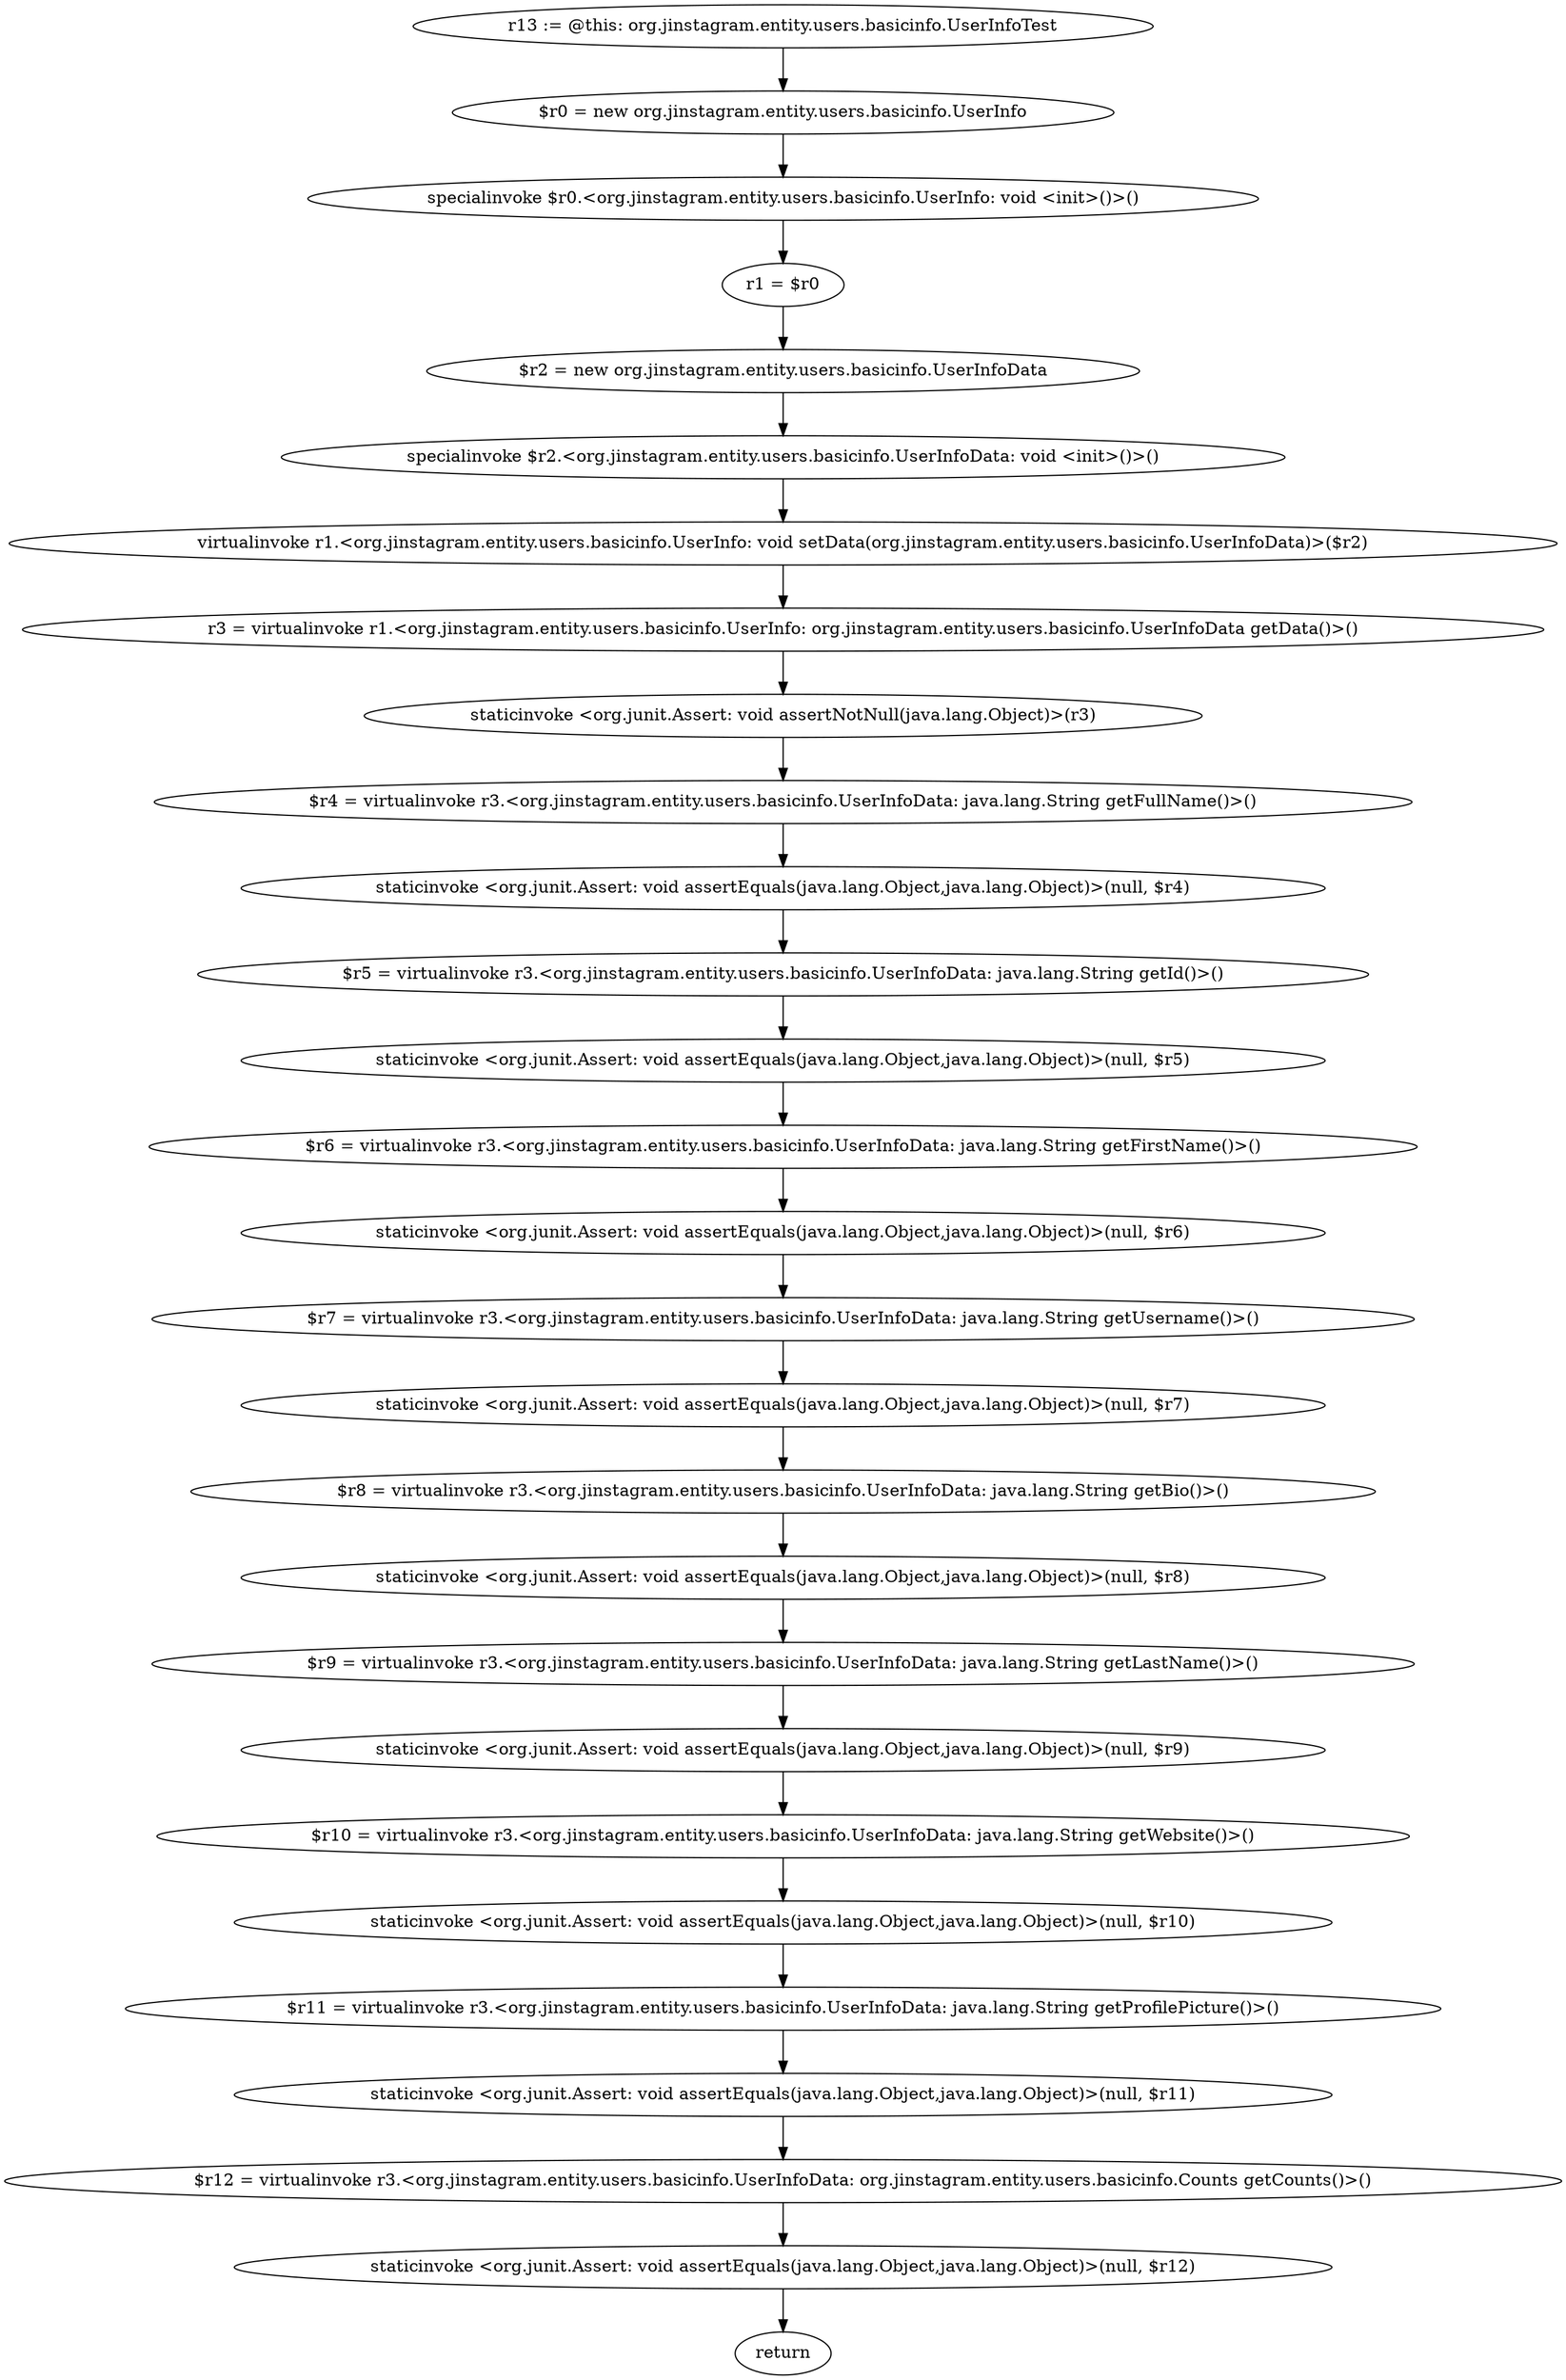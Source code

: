 digraph "unitGraph" {
    "r13 := @this: org.jinstagram.entity.users.basicinfo.UserInfoTest"
    "$r0 = new org.jinstagram.entity.users.basicinfo.UserInfo"
    "specialinvoke $r0.<org.jinstagram.entity.users.basicinfo.UserInfo: void <init>()>()"
    "r1 = $r0"
    "$r2 = new org.jinstagram.entity.users.basicinfo.UserInfoData"
    "specialinvoke $r2.<org.jinstagram.entity.users.basicinfo.UserInfoData: void <init>()>()"
    "virtualinvoke r1.<org.jinstagram.entity.users.basicinfo.UserInfo: void setData(org.jinstagram.entity.users.basicinfo.UserInfoData)>($r2)"
    "r3 = virtualinvoke r1.<org.jinstagram.entity.users.basicinfo.UserInfo: org.jinstagram.entity.users.basicinfo.UserInfoData getData()>()"
    "staticinvoke <org.junit.Assert: void assertNotNull(java.lang.Object)>(r3)"
    "$r4 = virtualinvoke r3.<org.jinstagram.entity.users.basicinfo.UserInfoData: java.lang.String getFullName()>()"
    "staticinvoke <org.junit.Assert: void assertEquals(java.lang.Object,java.lang.Object)>(null, $r4)"
    "$r5 = virtualinvoke r3.<org.jinstagram.entity.users.basicinfo.UserInfoData: java.lang.String getId()>()"
    "staticinvoke <org.junit.Assert: void assertEquals(java.lang.Object,java.lang.Object)>(null, $r5)"
    "$r6 = virtualinvoke r3.<org.jinstagram.entity.users.basicinfo.UserInfoData: java.lang.String getFirstName()>()"
    "staticinvoke <org.junit.Assert: void assertEquals(java.lang.Object,java.lang.Object)>(null, $r6)"
    "$r7 = virtualinvoke r3.<org.jinstagram.entity.users.basicinfo.UserInfoData: java.lang.String getUsername()>()"
    "staticinvoke <org.junit.Assert: void assertEquals(java.lang.Object,java.lang.Object)>(null, $r7)"
    "$r8 = virtualinvoke r3.<org.jinstagram.entity.users.basicinfo.UserInfoData: java.lang.String getBio()>()"
    "staticinvoke <org.junit.Assert: void assertEquals(java.lang.Object,java.lang.Object)>(null, $r8)"
    "$r9 = virtualinvoke r3.<org.jinstagram.entity.users.basicinfo.UserInfoData: java.lang.String getLastName()>()"
    "staticinvoke <org.junit.Assert: void assertEquals(java.lang.Object,java.lang.Object)>(null, $r9)"
    "$r10 = virtualinvoke r3.<org.jinstagram.entity.users.basicinfo.UserInfoData: java.lang.String getWebsite()>()"
    "staticinvoke <org.junit.Assert: void assertEquals(java.lang.Object,java.lang.Object)>(null, $r10)"
    "$r11 = virtualinvoke r3.<org.jinstagram.entity.users.basicinfo.UserInfoData: java.lang.String getProfilePicture()>()"
    "staticinvoke <org.junit.Assert: void assertEquals(java.lang.Object,java.lang.Object)>(null, $r11)"
    "$r12 = virtualinvoke r3.<org.jinstagram.entity.users.basicinfo.UserInfoData: org.jinstagram.entity.users.basicinfo.Counts getCounts()>()"
    "staticinvoke <org.junit.Assert: void assertEquals(java.lang.Object,java.lang.Object)>(null, $r12)"
    "return"
    "r13 := @this: org.jinstagram.entity.users.basicinfo.UserInfoTest"->"$r0 = new org.jinstagram.entity.users.basicinfo.UserInfo";
    "$r0 = new org.jinstagram.entity.users.basicinfo.UserInfo"->"specialinvoke $r0.<org.jinstagram.entity.users.basicinfo.UserInfo: void <init>()>()";
    "specialinvoke $r0.<org.jinstagram.entity.users.basicinfo.UserInfo: void <init>()>()"->"r1 = $r0";
    "r1 = $r0"->"$r2 = new org.jinstagram.entity.users.basicinfo.UserInfoData";
    "$r2 = new org.jinstagram.entity.users.basicinfo.UserInfoData"->"specialinvoke $r2.<org.jinstagram.entity.users.basicinfo.UserInfoData: void <init>()>()";
    "specialinvoke $r2.<org.jinstagram.entity.users.basicinfo.UserInfoData: void <init>()>()"->"virtualinvoke r1.<org.jinstagram.entity.users.basicinfo.UserInfo: void setData(org.jinstagram.entity.users.basicinfo.UserInfoData)>($r2)";
    "virtualinvoke r1.<org.jinstagram.entity.users.basicinfo.UserInfo: void setData(org.jinstagram.entity.users.basicinfo.UserInfoData)>($r2)"->"r3 = virtualinvoke r1.<org.jinstagram.entity.users.basicinfo.UserInfo: org.jinstagram.entity.users.basicinfo.UserInfoData getData()>()";
    "r3 = virtualinvoke r1.<org.jinstagram.entity.users.basicinfo.UserInfo: org.jinstagram.entity.users.basicinfo.UserInfoData getData()>()"->"staticinvoke <org.junit.Assert: void assertNotNull(java.lang.Object)>(r3)";
    "staticinvoke <org.junit.Assert: void assertNotNull(java.lang.Object)>(r3)"->"$r4 = virtualinvoke r3.<org.jinstagram.entity.users.basicinfo.UserInfoData: java.lang.String getFullName()>()";
    "$r4 = virtualinvoke r3.<org.jinstagram.entity.users.basicinfo.UserInfoData: java.lang.String getFullName()>()"->"staticinvoke <org.junit.Assert: void assertEquals(java.lang.Object,java.lang.Object)>(null, $r4)";
    "staticinvoke <org.junit.Assert: void assertEquals(java.lang.Object,java.lang.Object)>(null, $r4)"->"$r5 = virtualinvoke r3.<org.jinstagram.entity.users.basicinfo.UserInfoData: java.lang.String getId()>()";
    "$r5 = virtualinvoke r3.<org.jinstagram.entity.users.basicinfo.UserInfoData: java.lang.String getId()>()"->"staticinvoke <org.junit.Assert: void assertEquals(java.lang.Object,java.lang.Object)>(null, $r5)";
    "staticinvoke <org.junit.Assert: void assertEquals(java.lang.Object,java.lang.Object)>(null, $r5)"->"$r6 = virtualinvoke r3.<org.jinstagram.entity.users.basicinfo.UserInfoData: java.lang.String getFirstName()>()";
    "$r6 = virtualinvoke r3.<org.jinstagram.entity.users.basicinfo.UserInfoData: java.lang.String getFirstName()>()"->"staticinvoke <org.junit.Assert: void assertEquals(java.lang.Object,java.lang.Object)>(null, $r6)";
    "staticinvoke <org.junit.Assert: void assertEquals(java.lang.Object,java.lang.Object)>(null, $r6)"->"$r7 = virtualinvoke r3.<org.jinstagram.entity.users.basicinfo.UserInfoData: java.lang.String getUsername()>()";
    "$r7 = virtualinvoke r3.<org.jinstagram.entity.users.basicinfo.UserInfoData: java.lang.String getUsername()>()"->"staticinvoke <org.junit.Assert: void assertEquals(java.lang.Object,java.lang.Object)>(null, $r7)";
    "staticinvoke <org.junit.Assert: void assertEquals(java.lang.Object,java.lang.Object)>(null, $r7)"->"$r8 = virtualinvoke r3.<org.jinstagram.entity.users.basicinfo.UserInfoData: java.lang.String getBio()>()";
    "$r8 = virtualinvoke r3.<org.jinstagram.entity.users.basicinfo.UserInfoData: java.lang.String getBio()>()"->"staticinvoke <org.junit.Assert: void assertEquals(java.lang.Object,java.lang.Object)>(null, $r8)";
    "staticinvoke <org.junit.Assert: void assertEquals(java.lang.Object,java.lang.Object)>(null, $r8)"->"$r9 = virtualinvoke r3.<org.jinstagram.entity.users.basicinfo.UserInfoData: java.lang.String getLastName()>()";
    "$r9 = virtualinvoke r3.<org.jinstagram.entity.users.basicinfo.UserInfoData: java.lang.String getLastName()>()"->"staticinvoke <org.junit.Assert: void assertEquals(java.lang.Object,java.lang.Object)>(null, $r9)";
    "staticinvoke <org.junit.Assert: void assertEquals(java.lang.Object,java.lang.Object)>(null, $r9)"->"$r10 = virtualinvoke r3.<org.jinstagram.entity.users.basicinfo.UserInfoData: java.lang.String getWebsite()>()";
    "$r10 = virtualinvoke r3.<org.jinstagram.entity.users.basicinfo.UserInfoData: java.lang.String getWebsite()>()"->"staticinvoke <org.junit.Assert: void assertEquals(java.lang.Object,java.lang.Object)>(null, $r10)";
    "staticinvoke <org.junit.Assert: void assertEquals(java.lang.Object,java.lang.Object)>(null, $r10)"->"$r11 = virtualinvoke r3.<org.jinstagram.entity.users.basicinfo.UserInfoData: java.lang.String getProfilePicture()>()";
    "$r11 = virtualinvoke r3.<org.jinstagram.entity.users.basicinfo.UserInfoData: java.lang.String getProfilePicture()>()"->"staticinvoke <org.junit.Assert: void assertEquals(java.lang.Object,java.lang.Object)>(null, $r11)";
    "staticinvoke <org.junit.Assert: void assertEquals(java.lang.Object,java.lang.Object)>(null, $r11)"->"$r12 = virtualinvoke r3.<org.jinstagram.entity.users.basicinfo.UserInfoData: org.jinstagram.entity.users.basicinfo.Counts getCounts()>()";
    "$r12 = virtualinvoke r3.<org.jinstagram.entity.users.basicinfo.UserInfoData: org.jinstagram.entity.users.basicinfo.Counts getCounts()>()"->"staticinvoke <org.junit.Assert: void assertEquals(java.lang.Object,java.lang.Object)>(null, $r12)";
    "staticinvoke <org.junit.Assert: void assertEquals(java.lang.Object,java.lang.Object)>(null, $r12)"->"return";
}
